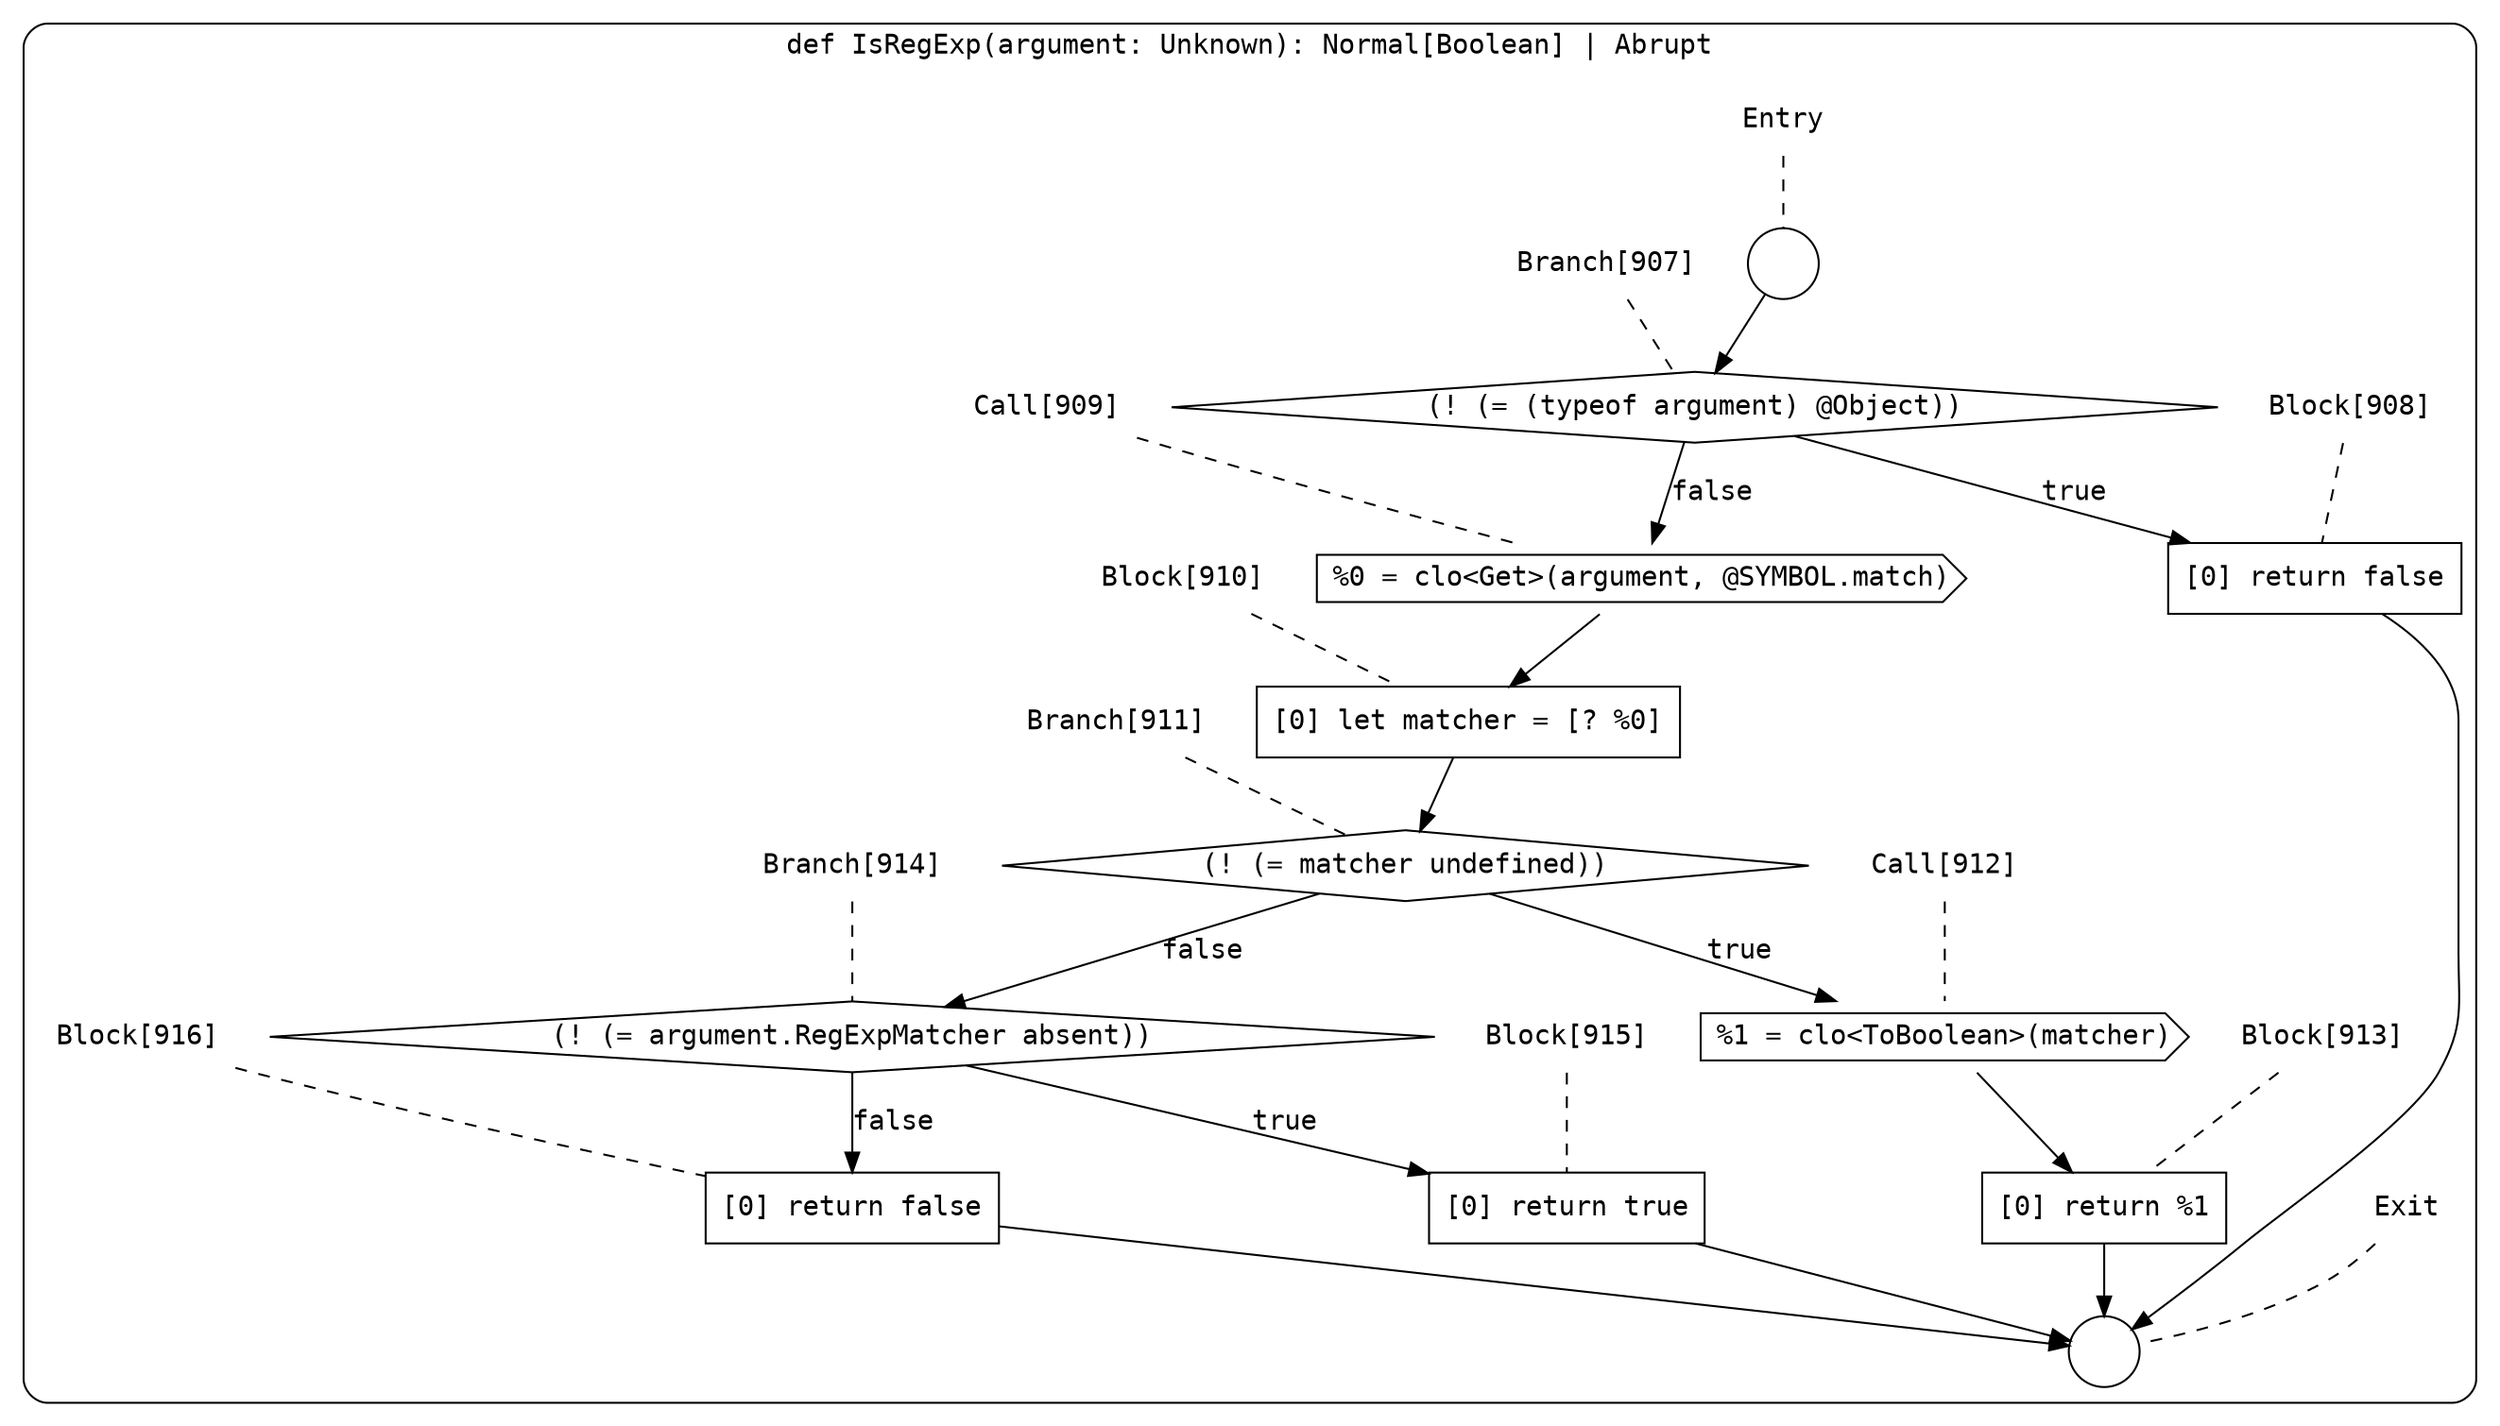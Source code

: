 digraph {
  graph [fontname = "Consolas"]
  node [fontname = "Consolas"]
  edge [fontname = "Consolas"]
  subgraph cluster120 {
    label = "def IsRegExp(argument: Unknown): Normal[Boolean] | Abrupt"
    style = rounded
    cluster120_entry_name [shape=none, label=<<font color="black">Entry</font>>]
    cluster120_entry_name -> cluster120_entry [arrowhead=none, color="black", style=dashed]
    cluster120_entry [shape=circle label=" " color="black" fillcolor="white" style=filled]
    cluster120_entry -> node907 [color="black"]
    cluster120_exit_name [shape=none, label=<<font color="black">Exit</font>>]
    cluster120_exit_name -> cluster120_exit [arrowhead=none, color="black", style=dashed]
    cluster120_exit [shape=circle label=" " color="black" fillcolor="white" style=filled]
    node907_name [shape=none, label=<<font color="black">Branch[907]</font>>]
    node907_name -> node907 [arrowhead=none, color="black", style=dashed]
    node907 [shape=diamond, label=<<font color="black">(! (= (typeof argument) @Object))</font>> color="black" fillcolor="white", style=filled]
    node907 -> node908 [label=<<font color="black">true</font>> color="black"]
    node907 -> node909 [label=<<font color="black">false</font>> color="black"]
    node908_name [shape=none, label=<<font color="black">Block[908]</font>>]
    node908_name -> node908 [arrowhead=none, color="black", style=dashed]
    node908 [shape=box, label=<<font color="black">[0] return false<BR ALIGN="LEFT"/></font>> color="black" fillcolor="white", style=filled]
    node908 -> cluster120_exit [color="black"]
    node909_name [shape=none, label=<<font color="black">Call[909]</font>>]
    node909_name -> node909 [arrowhead=none, color="black", style=dashed]
    node909 [shape=cds, label=<<font color="black">%0 = clo&lt;Get&gt;(argument, @SYMBOL.match)</font>> color="black" fillcolor="white", style=filled]
    node909 -> node910 [color="black"]
    node910_name [shape=none, label=<<font color="black">Block[910]</font>>]
    node910_name -> node910 [arrowhead=none, color="black", style=dashed]
    node910 [shape=box, label=<<font color="black">[0] let matcher = [? %0]<BR ALIGN="LEFT"/></font>> color="black" fillcolor="white", style=filled]
    node910 -> node911 [color="black"]
    node911_name [shape=none, label=<<font color="black">Branch[911]</font>>]
    node911_name -> node911 [arrowhead=none, color="black", style=dashed]
    node911 [shape=diamond, label=<<font color="black">(! (= matcher undefined))</font>> color="black" fillcolor="white", style=filled]
    node911 -> node912 [label=<<font color="black">true</font>> color="black"]
    node911 -> node914 [label=<<font color="black">false</font>> color="black"]
    node912_name [shape=none, label=<<font color="black">Call[912]</font>>]
    node912_name -> node912 [arrowhead=none, color="black", style=dashed]
    node912 [shape=cds, label=<<font color="black">%1 = clo&lt;ToBoolean&gt;(matcher)</font>> color="black" fillcolor="white", style=filled]
    node912 -> node913 [color="black"]
    node914_name [shape=none, label=<<font color="black">Branch[914]</font>>]
    node914_name -> node914 [arrowhead=none, color="black", style=dashed]
    node914 [shape=diamond, label=<<font color="black">(! (= argument.RegExpMatcher absent))</font>> color="black" fillcolor="white", style=filled]
    node914 -> node915 [label=<<font color="black">true</font>> color="black"]
    node914 -> node916 [label=<<font color="black">false</font>> color="black"]
    node913_name [shape=none, label=<<font color="black">Block[913]</font>>]
    node913_name -> node913 [arrowhead=none, color="black", style=dashed]
    node913 [shape=box, label=<<font color="black">[0] return %1<BR ALIGN="LEFT"/></font>> color="black" fillcolor="white", style=filled]
    node913 -> cluster120_exit [color="black"]
    node915_name [shape=none, label=<<font color="black">Block[915]</font>>]
    node915_name -> node915 [arrowhead=none, color="black", style=dashed]
    node915 [shape=box, label=<<font color="black">[0] return true<BR ALIGN="LEFT"/></font>> color="black" fillcolor="white", style=filled]
    node915 -> cluster120_exit [color="black"]
    node916_name [shape=none, label=<<font color="black">Block[916]</font>>]
    node916_name -> node916 [arrowhead=none, color="black", style=dashed]
    node916 [shape=box, label=<<font color="black">[0] return false<BR ALIGN="LEFT"/></font>> color="black" fillcolor="white", style=filled]
    node916 -> cluster120_exit [color="black"]
  }
}